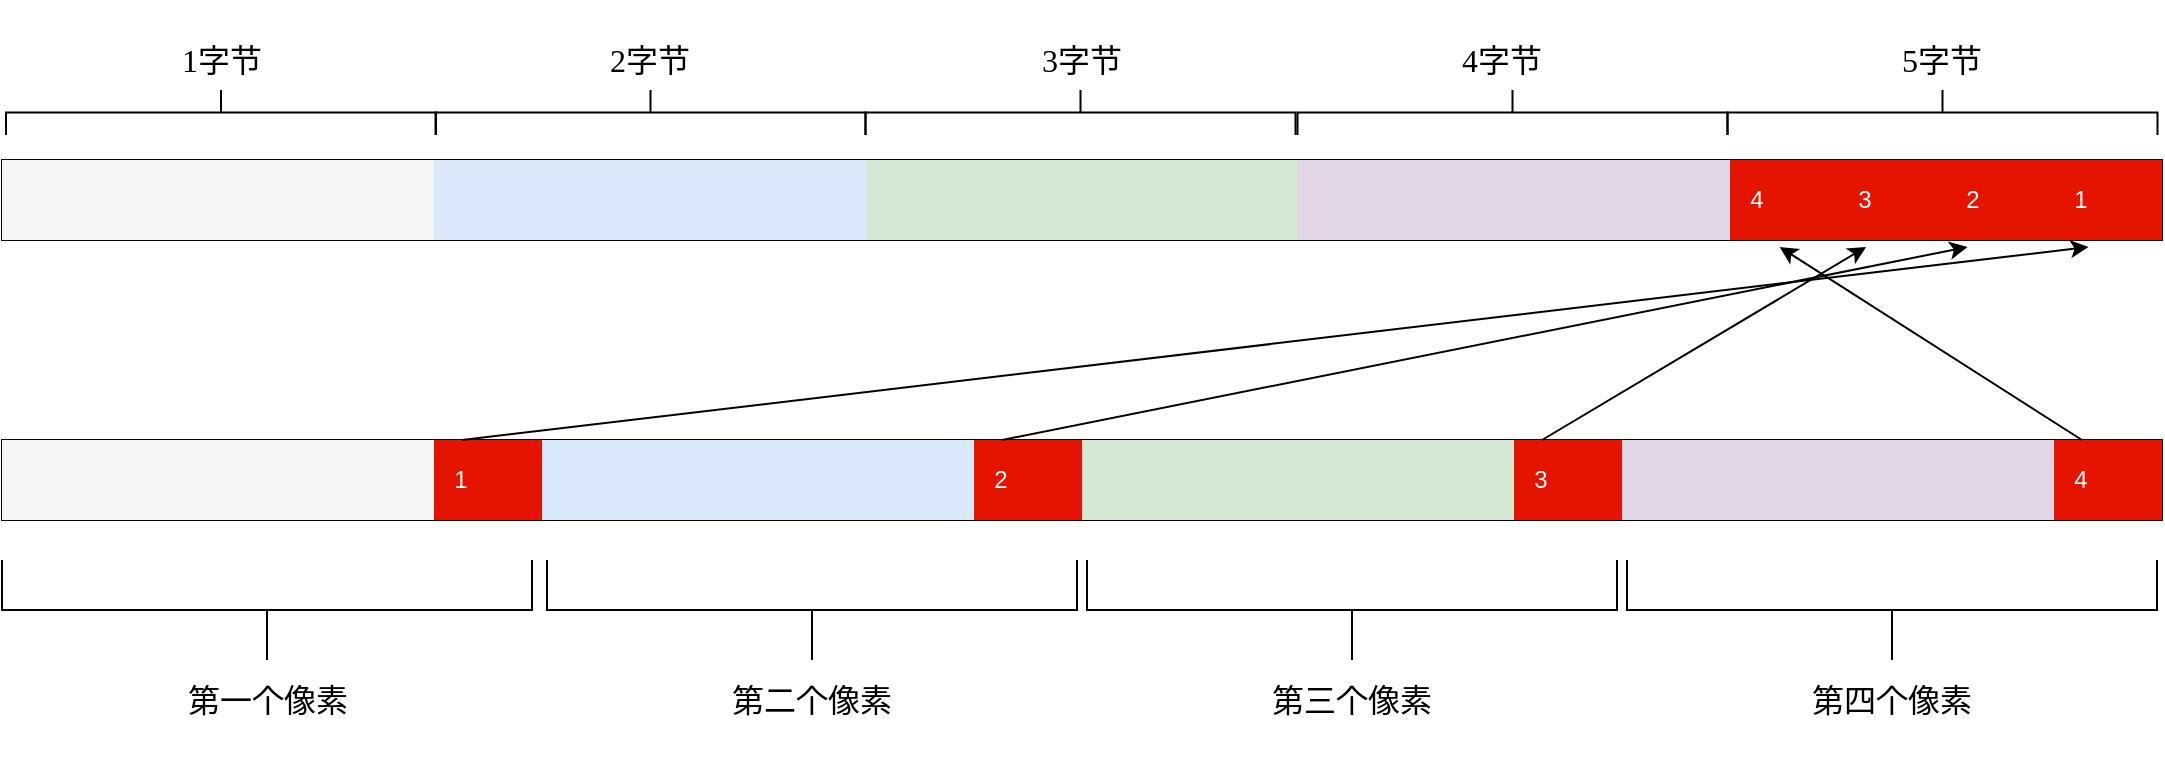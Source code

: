 <mxfile version="22.1.21" type="github">
  <diagram name="第 1 页" id="qHG0AGBSKZo6l13eIdlZ">
    <mxGraphModel dx="1235" dy="735" grid="0" gridSize="10" guides="1" tooltips="1" connect="1" arrows="1" fold="1" page="1" pageScale="1" pageWidth="2336" pageHeight="1654" math="0" shadow="0">
      <root>
        <mxCell id="0" />
        <mxCell id="1" parent="0" />
        <mxCell id="xMzP8CsRzZGZDr0J-yKB-1" value="" style="shape=table;startSize=0;container=1;collapsible=0;childLayout=tableLayout;" vertex="1" parent="1">
          <mxGeometry x="280" y="170" width="1080" height="40" as="geometry" />
        </mxCell>
        <mxCell id="xMzP8CsRzZGZDr0J-yKB-2" value="" style="shape=tableRow;horizontal=0;startSize=0;swimlaneHead=0;swimlaneBody=0;strokeColor=inherit;top=0;left=0;bottom=0;right=0;collapsible=0;dropTarget=0;fillColor=none;points=[[0,0.5],[1,0.5]];portConstraint=eastwest;" vertex="1" parent="xMzP8CsRzZGZDr0J-yKB-1">
          <mxGeometry width="1080" height="40" as="geometry" />
        </mxCell>
        <mxCell id="xMzP8CsRzZGZDr0J-yKB-3" value="" style="shape=partialRectangle;html=1;whiteSpace=wrap;connectable=0;strokeColor=#666666;overflow=hidden;fillColor=#f5f5f5;top=0;left=0;bottom=0;right=0;pointerEvents=1;fontColor=#333333;" vertex="1" parent="xMzP8CsRzZGZDr0J-yKB-2">
          <mxGeometry width="27" height="40" as="geometry">
            <mxRectangle width="27" height="40" as="alternateBounds" />
          </mxGeometry>
        </mxCell>
        <mxCell id="xMzP8CsRzZGZDr0J-yKB-4" value="" style="shape=partialRectangle;html=1;whiteSpace=wrap;connectable=0;strokeColor=#666666;overflow=hidden;fillColor=#f5f5f5;top=0;left=0;bottom=0;right=0;pointerEvents=1;fontColor=#333333;" vertex="1" parent="xMzP8CsRzZGZDr0J-yKB-2">
          <mxGeometry x="27" width="27" height="40" as="geometry">
            <mxRectangle width="27" height="40" as="alternateBounds" />
          </mxGeometry>
        </mxCell>
        <mxCell id="xMzP8CsRzZGZDr0J-yKB-5" value="" style="shape=partialRectangle;html=1;whiteSpace=wrap;connectable=0;strokeColor=#666666;overflow=hidden;fillColor=#f5f5f5;top=0;left=0;bottom=0;right=0;pointerEvents=1;fontColor=#333333;" vertex="1" parent="xMzP8CsRzZGZDr0J-yKB-2">
          <mxGeometry x="54" width="27" height="40" as="geometry">
            <mxRectangle width="27" height="40" as="alternateBounds" />
          </mxGeometry>
        </mxCell>
        <mxCell id="xMzP8CsRzZGZDr0J-yKB-6" value="" style="shape=partialRectangle;html=1;whiteSpace=wrap;connectable=0;strokeColor=#666666;overflow=hidden;fillColor=#f5f5f5;top=0;left=0;bottom=0;right=0;pointerEvents=1;fontColor=#333333;" vertex="1" parent="xMzP8CsRzZGZDr0J-yKB-2">
          <mxGeometry x="81" width="27" height="40" as="geometry">
            <mxRectangle width="27" height="40" as="alternateBounds" />
          </mxGeometry>
        </mxCell>
        <mxCell id="xMzP8CsRzZGZDr0J-yKB-7" value="" style="shape=partialRectangle;html=1;whiteSpace=wrap;connectable=0;strokeColor=#666666;overflow=hidden;fillColor=#f5f5f5;top=0;left=0;bottom=0;right=0;pointerEvents=1;fontColor=#333333;" vertex="1" parent="xMzP8CsRzZGZDr0J-yKB-2">
          <mxGeometry x="108" width="27" height="40" as="geometry">
            <mxRectangle width="27" height="40" as="alternateBounds" />
          </mxGeometry>
        </mxCell>
        <mxCell id="xMzP8CsRzZGZDr0J-yKB-8" value="" style="shape=partialRectangle;html=1;whiteSpace=wrap;connectable=0;strokeColor=#666666;overflow=hidden;fillColor=#f5f5f5;top=0;left=0;bottom=0;right=0;pointerEvents=1;fontColor=#333333;" vertex="1" parent="xMzP8CsRzZGZDr0J-yKB-2">
          <mxGeometry x="135" width="27" height="40" as="geometry">
            <mxRectangle width="27" height="40" as="alternateBounds" />
          </mxGeometry>
        </mxCell>
        <mxCell id="xMzP8CsRzZGZDr0J-yKB-9" value="" style="shape=partialRectangle;html=1;whiteSpace=wrap;connectable=0;strokeColor=#666666;overflow=hidden;fillColor=#f5f5f5;top=0;left=0;bottom=0;right=0;pointerEvents=1;fontColor=#333333;" vertex="1" parent="xMzP8CsRzZGZDr0J-yKB-2">
          <mxGeometry x="162" width="27" height="40" as="geometry">
            <mxRectangle width="27" height="40" as="alternateBounds" />
          </mxGeometry>
        </mxCell>
        <mxCell id="xMzP8CsRzZGZDr0J-yKB-10" value="" style="shape=partialRectangle;html=1;whiteSpace=wrap;connectable=0;strokeColor=#666666;overflow=hidden;fillColor=#f5f5f5;top=0;left=0;bottom=0;right=0;pointerEvents=1;fontColor=#333333;" vertex="1" parent="xMzP8CsRzZGZDr0J-yKB-2">
          <mxGeometry x="189" width="27" height="40" as="geometry">
            <mxRectangle width="27" height="40" as="alternateBounds" />
          </mxGeometry>
        </mxCell>
        <mxCell id="xMzP8CsRzZGZDr0J-yKB-11" value="" style="shape=partialRectangle;html=1;whiteSpace=wrap;connectable=0;strokeColor=#6c8ebf;overflow=hidden;fillColor=#dae8fc;top=0;left=0;bottom=0;right=0;pointerEvents=1;" vertex="1" parent="xMzP8CsRzZGZDr0J-yKB-2">
          <mxGeometry x="216" width="27" height="40" as="geometry">
            <mxRectangle width="27" height="40" as="alternateBounds" />
          </mxGeometry>
        </mxCell>
        <mxCell id="xMzP8CsRzZGZDr0J-yKB-12" value="" style="shape=partialRectangle;html=1;whiteSpace=wrap;connectable=0;strokeColor=#6c8ebf;overflow=hidden;fillColor=#dae8fc;top=0;left=0;bottom=0;right=0;pointerEvents=1;" vertex="1" parent="xMzP8CsRzZGZDr0J-yKB-2">
          <mxGeometry x="243" width="27" height="40" as="geometry">
            <mxRectangle width="27" height="40" as="alternateBounds" />
          </mxGeometry>
        </mxCell>
        <mxCell id="xMzP8CsRzZGZDr0J-yKB-13" value="" style="shape=partialRectangle;html=1;whiteSpace=wrap;connectable=0;strokeColor=#6c8ebf;overflow=hidden;fillColor=#dae8fc;top=0;left=0;bottom=0;right=0;pointerEvents=1;" vertex="1" parent="xMzP8CsRzZGZDr0J-yKB-2">
          <mxGeometry x="270" width="27" height="40" as="geometry">
            <mxRectangle width="27" height="40" as="alternateBounds" />
          </mxGeometry>
        </mxCell>
        <mxCell id="xMzP8CsRzZGZDr0J-yKB-14" value="" style="shape=partialRectangle;html=1;whiteSpace=wrap;connectable=0;strokeColor=#6c8ebf;overflow=hidden;fillColor=#dae8fc;top=0;left=0;bottom=0;right=0;pointerEvents=1;" vertex="1" parent="xMzP8CsRzZGZDr0J-yKB-2">
          <mxGeometry x="297" width="27" height="40" as="geometry">
            <mxRectangle width="27" height="40" as="alternateBounds" />
          </mxGeometry>
        </mxCell>
        <mxCell id="xMzP8CsRzZGZDr0J-yKB-15" value="" style="shape=partialRectangle;html=1;whiteSpace=wrap;connectable=0;strokeColor=#6c8ebf;overflow=hidden;fillColor=#dae8fc;top=0;left=0;bottom=0;right=0;pointerEvents=1;" vertex="1" parent="xMzP8CsRzZGZDr0J-yKB-2">
          <mxGeometry x="324" width="27" height="40" as="geometry">
            <mxRectangle width="27" height="40" as="alternateBounds" />
          </mxGeometry>
        </mxCell>
        <mxCell id="xMzP8CsRzZGZDr0J-yKB-16" value="" style="shape=partialRectangle;html=1;whiteSpace=wrap;connectable=0;strokeColor=#6c8ebf;overflow=hidden;fillColor=#dae8fc;top=0;left=0;bottom=0;right=0;pointerEvents=1;" vertex="1" parent="xMzP8CsRzZGZDr0J-yKB-2">
          <mxGeometry x="351" width="27" height="40" as="geometry">
            <mxRectangle width="27" height="40" as="alternateBounds" />
          </mxGeometry>
        </mxCell>
        <mxCell id="xMzP8CsRzZGZDr0J-yKB-17" value="" style="shape=partialRectangle;html=1;whiteSpace=wrap;connectable=0;strokeColor=#6c8ebf;overflow=hidden;fillColor=#dae8fc;top=0;left=0;bottom=0;right=0;pointerEvents=1;" vertex="1" parent="xMzP8CsRzZGZDr0J-yKB-2">
          <mxGeometry x="378" width="27" height="40" as="geometry">
            <mxRectangle width="27" height="40" as="alternateBounds" />
          </mxGeometry>
        </mxCell>
        <mxCell id="xMzP8CsRzZGZDr0J-yKB-18" value="" style="shape=partialRectangle;html=1;whiteSpace=wrap;connectable=0;strokeColor=#6c8ebf;overflow=hidden;fillColor=#dae8fc;top=0;left=0;bottom=0;right=0;pointerEvents=1;" vertex="1" parent="xMzP8CsRzZGZDr0J-yKB-2">
          <mxGeometry x="405" width="27" height="40" as="geometry">
            <mxRectangle width="27" height="40" as="alternateBounds" />
          </mxGeometry>
        </mxCell>
        <mxCell id="xMzP8CsRzZGZDr0J-yKB-19" value="" style="shape=partialRectangle;html=1;whiteSpace=wrap;connectable=0;strokeColor=#82b366;overflow=hidden;fillColor=#d5e8d4;top=0;left=0;bottom=0;right=0;pointerEvents=1;" vertex="1" parent="xMzP8CsRzZGZDr0J-yKB-2">
          <mxGeometry x="432" width="27" height="40" as="geometry">
            <mxRectangle width="27" height="40" as="alternateBounds" />
          </mxGeometry>
        </mxCell>
        <mxCell id="xMzP8CsRzZGZDr0J-yKB-20" value="" style="shape=partialRectangle;html=1;whiteSpace=wrap;connectable=0;strokeColor=#82b366;overflow=hidden;fillColor=#d5e8d4;top=0;left=0;bottom=0;right=0;pointerEvents=1;" vertex="1" parent="xMzP8CsRzZGZDr0J-yKB-2">
          <mxGeometry x="459" width="27" height="40" as="geometry">
            <mxRectangle width="27" height="40" as="alternateBounds" />
          </mxGeometry>
        </mxCell>
        <mxCell id="xMzP8CsRzZGZDr0J-yKB-21" value="" style="shape=partialRectangle;html=1;whiteSpace=wrap;connectable=0;strokeColor=#82b366;overflow=hidden;fillColor=#d5e8d4;top=0;left=0;bottom=0;right=0;pointerEvents=1;" vertex="1" parent="xMzP8CsRzZGZDr0J-yKB-2">
          <mxGeometry x="486" width="27" height="40" as="geometry">
            <mxRectangle width="27" height="40" as="alternateBounds" />
          </mxGeometry>
        </mxCell>
        <mxCell id="xMzP8CsRzZGZDr0J-yKB-22" value="" style="shape=partialRectangle;html=1;whiteSpace=wrap;connectable=0;strokeColor=#82b366;overflow=hidden;fillColor=#d5e8d4;top=0;left=0;bottom=0;right=0;pointerEvents=1;" vertex="1" parent="xMzP8CsRzZGZDr0J-yKB-2">
          <mxGeometry x="513" width="27" height="40" as="geometry">
            <mxRectangle width="27" height="40" as="alternateBounds" />
          </mxGeometry>
        </mxCell>
        <mxCell id="xMzP8CsRzZGZDr0J-yKB-23" style="shape=partialRectangle;html=1;whiteSpace=wrap;connectable=0;strokeColor=#82b366;overflow=hidden;fillColor=#d5e8d4;top=0;left=0;bottom=0;right=0;pointerEvents=1;" vertex="1" parent="xMzP8CsRzZGZDr0J-yKB-2">
          <mxGeometry x="540" width="27" height="40" as="geometry">
            <mxRectangle width="27" height="40" as="alternateBounds" />
          </mxGeometry>
        </mxCell>
        <mxCell id="xMzP8CsRzZGZDr0J-yKB-24" style="shape=partialRectangle;html=1;whiteSpace=wrap;connectable=0;strokeColor=#82b366;overflow=hidden;fillColor=#d5e8d4;top=0;left=0;bottom=0;right=0;pointerEvents=1;" vertex="1" parent="xMzP8CsRzZGZDr0J-yKB-2">
          <mxGeometry x="567" width="27" height="40" as="geometry">
            <mxRectangle width="27" height="40" as="alternateBounds" />
          </mxGeometry>
        </mxCell>
        <mxCell id="xMzP8CsRzZGZDr0J-yKB-25" style="shape=partialRectangle;html=1;whiteSpace=wrap;connectable=0;strokeColor=#82b366;overflow=hidden;fillColor=#d5e8d4;top=0;left=0;bottom=0;right=0;pointerEvents=1;" vertex="1" parent="xMzP8CsRzZGZDr0J-yKB-2">
          <mxGeometry x="594" width="27" height="40" as="geometry">
            <mxRectangle width="27" height="40" as="alternateBounds" />
          </mxGeometry>
        </mxCell>
        <mxCell id="xMzP8CsRzZGZDr0J-yKB-26" style="shape=partialRectangle;html=1;whiteSpace=wrap;connectable=0;strokeColor=#82b366;overflow=hidden;fillColor=#d5e8d4;top=0;left=0;bottom=0;right=0;pointerEvents=1;" vertex="1" parent="xMzP8CsRzZGZDr0J-yKB-2">
          <mxGeometry x="621" width="27" height="40" as="geometry">
            <mxRectangle width="27" height="40" as="alternateBounds" />
          </mxGeometry>
        </mxCell>
        <mxCell id="xMzP8CsRzZGZDr0J-yKB-27" style="shape=partialRectangle;html=1;whiteSpace=wrap;connectable=0;strokeColor=#9673a6;overflow=hidden;fillColor=#e1d5e7;top=0;left=0;bottom=0;right=0;pointerEvents=1;" vertex="1" parent="xMzP8CsRzZGZDr0J-yKB-2">
          <mxGeometry x="648" width="27" height="40" as="geometry">
            <mxRectangle width="27" height="40" as="alternateBounds" />
          </mxGeometry>
        </mxCell>
        <mxCell id="xMzP8CsRzZGZDr0J-yKB-28" style="shape=partialRectangle;html=1;whiteSpace=wrap;connectable=0;strokeColor=#9673a6;overflow=hidden;fillColor=#e1d5e7;top=0;left=0;bottom=0;right=0;pointerEvents=1;" vertex="1" parent="xMzP8CsRzZGZDr0J-yKB-2">
          <mxGeometry x="675" width="27" height="40" as="geometry">
            <mxRectangle width="27" height="40" as="alternateBounds" />
          </mxGeometry>
        </mxCell>
        <mxCell id="xMzP8CsRzZGZDr0J-yKB-29" style="shape=partialRectangle;html=1;whiteSpace=wrap;connectable=0;strokeColor=#9673a6;overflow=hidden;fillColor=#e1d5e7;top=0;left=0;bottom=0;right=0;pointerEvents=1;" vertex="1" parent="xMzP8CsRzZGZDr0J-yKB-2">
          <mxGeometry x="702" width="27" height="40" as="geometry">
            <mxRectangle width="27" height="40" as="alternateBounds" />
          </mxGeometry>
        </mxCell>
        <mxCell id="xMzP8CsRzZGZDr0J-yKB-30" style="shape=partialRectangle;html=1;whiteSpace=wrap;connectable=0;strokeColor=#9673a6;overflow=hidden;fillColor=#e1d5e7;top=0;left=0;bottom=0;right=0;pointerEvents=1;" vertex="1" parent="xMzP8CsRzZGZDr0J-yKB-2">
          <mxGeometry x="729" width="27" height="40" as="geometry">
            <mxRectangle width="27" height="40" as="alternateBounds" />
          </mxGeometry>
        </mxCell>
        <mxCell id="xMzP8CsRzZGZDr0J-yKB-31" style="shape=partialRectangle;html=1;whiteSpace=wrap;connectable=0;strokeColor=#9673a6;overflow=hidden;fillColor=#e1d5e7;top=0;left=0;bottom=0;right=0;pointerEvents=1;" vertex="1" parent="xMzP8CsRzZGZDr0J-yKB-2">
          <mxGeometry x="756" width="27" height="40" as="geometry">
            <mxRectangle width="27" height="40" as="alternateBounds" />
          </mxGeometry>
        </mxCell>
        <mxCell id="xMzP8CsRzZGZDr0J-yKB-32" style="shape=partialRectangle;html=1;whiteSpace=wrap;connectable=0;strokeColor=#9673a6;overflow=hidden;fillColor=#e1d5e7;top=0;left=0;bottom=0;right=0;pointerEvents=1;" vertex="1" parent="xMzP8CsRzZGZDr0J-yKB-2">
          <mxGeometry x="783" width="27" height="40" as="geometry">
            <mxRectangle width="27" height="40" as="alternateBounds" />
          </mxGeometry>
        </mxCell>
        <mxCell id="xMzP8CsRzZGZDr0J-yKB-33" style="shape=partialRectangle;html=1;whiteSpace=wrap;connectable=0;strokeColor=#9673a6;overflow=hidden;fillColor=#e1d5e7;top=0;left=0;bottom=0;right=0;pointerEvents=1;" vertex="1" parent="xMzP8CsRzZGZDr0J-yKB-2">
          <mxGeometry x="810" width="27" height="40" as="geometry">
            <mxRectangle width="27" height="40" as="alternateBounds" />
          </mxGeometry>
        </mxCell>
        <mxCell id="xMzP8CsRzZGZDr0J-yKB-34" style="shape=partialRectangle;html=1;whiteSpace=wrap;connectable=0;strokeColor=#9673a6;overflow=hidden;fillColor=#e1d5e7;top=0;left=0;bottom=0;right=0;pointerEvents=1;" vertex="1" parent="xMzP8CsRzZGZDr0J-yKB-2">
          <mxGeometry x="837" width="27" height="40" as="geometry">
            <mxRectangle width="27" height="40" as="alternateBounds" />
          </mxGeometry>
        </mxCell>
        <mxCell id="xMzP8CsRzZGZDr0J-yKB-35" value="4" style="shape=partialRectangle;html=1;whiteSpace=wrap;connectable=0;strokeColor=#B20000;overflow=hidden;fillColor=#e51400;top=0;left=0;bottom=0;right=0;pointerEvents=1;fontColor=#ffffff;" vertex="1" parent="xMzP8CsRzZGZDr0J-yKB-2">
          <mxGeometry x="864" width="27" height="40" as="geometry">
            <mxRectangle width="27" height="40" as="alternateBounds" />
          </mxGeometry>
        </mxCell>
        <mxCell id="xMzP8CsRzZGZDr0J-yKB-36" style="shape=partialRectangle;html=1;whiteSpace=wrap;connectable=0;strokeColor=#B20000;overflow=hidden;fillColor=#e51400;top=0;left=0;bottom=0;right=0;pointerEvents=1;fontColor=#ffffff;" vertex="1" parent="xMzP8CsRzZGZDr0J-yKB-2">
          <mxGeometry x="891" width="27" height="40" as="geometry">
            <mxRectangle width="27" height="40" as="alternateBounds" />
          </mxGeometry>
        </mxCell>
        <mxCell id="xMzP8CsRzZGZDr0J-yKB-37" value="3" style="shape=partialRectangle;html=1;whiteSpace=wrap;connectable=0;strokeColor=#B20000;overflow=hidden;fillColor=#e51400;top=0;left=0;bottom=0;right=0;pointerEvents=1;fontColor=#ffffff;" vertex="1" parent="xMzP8CsRzZGZDr0J-yKB-2">
          <mxGeometry x="918" width="27" height="40" as="geometry">
            <mxRectangle width="27" height="40" as="alternateBounds" />
          </mxGeometry>
        </mxCell>
        <mxCell id="xMzP8CsRzZGZDr0J-yKB-38" style="shape=partialRectangle;html=1;whiteSpace=wrap;connectable=0;strokeColor=#B20000;overflow=hidden;fillColor=#e51400;top=0;left=0;bottom=0;right=0;pointerEvents=1;fontColor=#ffffff;" vertex="1" parent="xMzP8CsRzZGZDr0J-yKB-2">
          <mxGeometry x="945" width="27" height="40" as="geometry">
            <mxRectangle width="27" height="40" as="alternateBounds" />
          </mxGeometry>
        </mxCell>
        <mxCell id="xMzP8CsRzZGZDr0J-yKB-39" value="2" style="shape=partialRectangle;html=1;whiteSpace=wrap;connectable=0;strokeColor=#B20000;overflow=hidden;fillColor=#e51400;top=0;left=0;bottom=0;right=0;pointerEvents=1;fontColor=#ffffff;" vertex="1" parent="xMzP8CsRzZGZDr0J-yKB-2">
          <mxGeometry x="972" width="27" height="40" as="geometry">
            <mxRectangle width="27" height="40" as="alternateBounds" />
          </mxGeometry>
        </mxCell>
        <mxCell id="xMzP8CsRzZGZDr0J-yKB-40" style="shape=partialRectangle;html=1;whiteSpace=wrap;connectable=0;strokeColor=#B20000;overflow=hidden;fillColor=#e51400;top=0;left=0;bottom=0;right=0;pointerEvents=1;fontColor=#ffffff;" vertex="1" parent="xMzP8CsRzZGZDr0J-yKB-2">
          <mxGeometry x="999" width="27" height="40" as="geometry">
            <mxRectangle width="27" height="40" as="alternateBounds" />
          </mxGeometry>
        </mxCell>
        <mxCell id="xMzP8CsRzZGZDr0J-yKB-41" value="1" style="shape=partialRectangle;html=1;whiteSpace=wrap;connectable=0;strokeColor=#B20000;overflow=hidden;fillColor=#e51400;top=0;left=0;bottom=0;right=0;pointerEvents=1;fontColor=#ffffff;" vertex="1" parent="xMzP8CsRzZGZDr0J-yKB-2">
          <mxGeometry x="1026" width="27" height="40" as="geometry">
            <mxRectangle width="27" height="40" as="alternateBounds" />
          </mxGeometry>
        </mxCell>
        <mxCell id="xMzP8CsRzZGZDr0J-yKB-42" style="shape=partialRectangle;html=1;whiteSpace=wrap;connectable=0;strokeColor=#B20000;overflow=hidden;fillColor=#e51400;top=0;left=0;bottom=0;right=0;pointerEvents=1;fontColor=#ffffff;" vertex="1" parent="xMzP8CsRzZGZDr0J-yKB-2">
          <mxGeometry x="1053" width="27" height="40" as="geometry">
            <mxRectangle width="27" height="40" as="alternateBounds" />
          </mxGeometry>
        </mxCell>
        <mxCell id="xMzP8CsRzZGZDr0J-yKB-43" value="" style="shape=table;startSize=0;container=1;collapsible=0;childLayout=tableLayout;" vertex="1" parent="1">
          <mxGeometry x="280" y="310" width="1080" height="40" as="geometry" />
        </mxCell>
        <mxCell id="xMzP8CsRzZGZDr0J-yKB-44" value="" style="shape=tableRow;horizontal=0;startSize=0;swimlaneHead=0;swimlaneBody=0;strokeColor=inherit;top=0;left=0;bottom=0;right=0;collapsible=0;dropTarget=0;fillColor=none;points=[[0,0.5],[1,0.5]];portConstraint=eastwest;" vertex="1" parent="xMzP8CsRzZGZDr0J-yKB-43">
          <mxGeometry width="1080" height="40" as="geometry" />
        </mxCell>
        <mxCell id="xMzP8CsRzZGZDr0J-yKB-45" value="" style="shape=partialRectangle;html=1;whiteSpace=wrap;connectable=0;strokeColor=#666666;overflow=hidden;fillColor=#f5f5f5;top=0;left=0;bottom=0;right=0;pointerEvents=1;fontColor=#333333;" vertex="1" parent="xMzP8CsRzZGZDr0J-yKB-44">
          <mxGeometry width="27" height="40" as="geometry">
            <mxRectangle width="27" height="40" as="alternateBounds" />
          </mxGeometry>
        </mxCell>
        <mxCell id="xMzP8CsRzZGZDr0J-yKB-46" value="" style="shape=partialRectangle;html=1;whiteSpace=wrap;connectable=0;strokeColor=#666666;overflow=hidden;fillColor=#f5f5f5;top=0;left=0;bottom=0;right=0;pointerEvents=1;fontColor=#333333;" vertex="1" parent="xMzP8CsRzZGZDr0J-yKB-44">
          <mxGeometry x="27" width="27" height="40" as="geometry">
            <mxRectangle width="27" height="40" as="alternateBounds" />
          </mxGeometry>
        </mxCell>
        <mxCell id="xMzP8CsRzZGZDr0J-yKB-47" value="" style="shape=partialRectangle;html=1;whiteSpace=wrap;connectable=0;strokeColor=#666666;overflow=hidden;fillColor=#f5f5f5;top=0;left=0;bottom=0;right=0;pointerEvents=1;fontColor=#333333;" vertex="1" parent="xMzP8CsRzZGZDr0J-yKB-44">
          <mxGeometry x="54" width="27" height="40" as="geometry">
            <mxRectangle width="27" height="40" as="alternateBounds" />
          </mxGeometry>
        </mxCell>
        <mxCell id="xMzP8CsRzZGZDr0J-yKB-48" value="" style="shape=partialRectangle;html=1;whiteSpace=wrap;connectable=0;strokeColor=#666666;overflow=hidden;fillColor=#f5f5f5;top=0;left=0;bottom=0;right=0;pointerEvents=1;fontColor=#333333;" vertex="1" parent="xMzP8CsRzZGZDr0J-yKB-44">
          <mxGeometry x="81" width="27" height="40" as="geometry">
            <mxRectangle width="27" height="40" as="alternateBounds" />
          </mxGeometry>
        </mxCell>
        <mxCell id="xMzP8CsRzZGZDr0J-yKB-49" value="" style="shape=partialRectangle;html=1;whiteSpace=wrap;connectable=0;strokeColor=#666666;overflow=hidden;fillColor=#f5f5f5;top=0;left=0;bottom=0;right=0;pointerEvents=1;fontColor=#333333;" vertex="1" parent="xMzP8CsRzZGZDr0J-yKB-44">
          <mxGeometry x="108" width="27" height="40" as="geometry">
            <mxRectangle width="27" height="40" as="alternateBounds" />
          </mxGeometry>
        </mxCell>
        <mxCell id="xMzP8CsRzZGZDr0J-yKB-50" value="" style="shape=partialRectangle;html=1;whiteSpace=wrap;connectable=0;strokeColor=#666666;overflow=hidden;fillColor=#f5f5f5;top=0;left=0;bottom=0;right=0;pointerEvents=1;fontColor=#333333;" vertex="1" parent="xMzP8CsRzZGZDr0J-yKB-44">
          <mxGeometry x="135" width="27" height="40" as="geometry">
            <mxRectangle width="27" height="40" as="alternateBounds" />
          </mxGeometry>
        </mxCell>
        <mxCell id="xMzP8CsRzZGZDr0J-yKB-51" value="" style="shape=partialRectangle;html=1;whiteSpace=wrap;connectable=0;strokeColor=#666666;overflow=hidden;fillColor=#f5f5f5;top=0;left=0;bottom=0;right=0;pointerEvents=1;fontColor=#333333;" vertex="1" parent="xMzP8CsRzZGZDr0J-yKB-44">
          <mxGeometry x="162" width="27" height="40" as="geometry">
            <mxRectangle width="27" height="40" as="alternateBounds" />
          </mxGeometry>
        </mxCell>
        <mxCell id="xMzP8CsRzZGZDr0J-yKB-52" value="" style="shape=partialRectangle;html=1;whiteSpace=wrap;connectable=0;strokeColor=#666666;overflow=hidden;fillColor=#f5f5f5;top=0;left=0;bottom=0;right=0;pointerEvents=1;fontColor=#333333;" vertex="1" parent="xMzP8CsRzZGZDr0J-yKB-44">
          <mxGeometry x="189" width="27" height="40" as="geometry">
            <mxRectangle width="27" height="40" as="alternateBounds" />
          </mxGeometry>
        </mxCell>
        <mxCell id="xMzP8CsRzZGZDr0J-yKB-53" value="1" style="shape=partialRectangle;html=1;whiteSpace=wrap;connectable=0;strokeColor=#B20000;overflow=hidden;fillColor=#e51400;top=0;left=0;bottom=0;right=0;pointerEvents=1;fontColor=#ffffff;" vertex="1" parent="xMzP8CsRzZGZDr0J-yKB-44">
          <mxGeometry x="216" width="27" height="40" as="geometry">
            <mxRectangle width="27" height="40" as="alternateBounds" />
          </mxGeometry>
        </mxCell>
        <mxCell id="xMzP8CsRzZGZDr0J-yKB-54" value="" style="shape=partialRectangle;html=1;whiteSpace=wrap;connectable=0;strokeColor=#B20000;overflow=hidden;fillColor=#e51400;top=0;left=0;bottom=0;right=0;pointerEvents=1;fontColor=#ffffff;" vertex="1" parent="xMzP8CsRzZGZDr0J-yKB-44">
          <mxGeometry x="243" width="27" height="40" as="geometry">
            <mxRectangle width="27" height="40" as="alternateBounds" />
          </mxGeometry>
        </mxCell>
        <mxCell id="xMzP8CsRzZGZDr0J-yKB-55" value="" style="shape=partialRectangle;html=1;whiteSpace=wrap;connectable=0;strokeColor=#6c8ebf;overflow=hidden;fillColor=#dae8fc;top=0;left=0;bottom=0;right=0;pointerEvents=1;" vertex="1" parent="xMzP8CsRzZGZDr0J-yKB-44">
          <mxGeometry x="270" width="27" height="40" as="geometry">
            <mxRectangle width="27" height="40" as="alternateBounds" />
          </mxGeometry>
        </mxCell>
        <mxCell id="xMzP8CsRzZGZDr0J-yKB-56" value="" style="shape=partialRectangle;html=1;whiteSpace=wrap;connectable=0;strokeColor=#6c8ebf;overflow=hidden;fillColor=#dae8fc;top=0;left=0;bottom=0;right=0;pointerEvents=1;" vertex="1" parent="xMzP8CsRzZGZDr0J-yKB-44">
          <mxGeometry x="297" width="27" height="40" as="geometry">
            <mxRectangle width="27" height="40" as="alternateBounds" />
          </mxGeometry>
        </mxCell>
        <mxCell id="xMzP8CsRzZGZDr0J-yKB-57" value="" style="shape=partialRectangle;html=1;whiteSpace=wrap;connectable=0;strokeColor=#6c8ebf;overflow=hidden;fillColor=#dae8fc;top=0;left=0;bottom=0;right=0;pointerEvents=1;" vertex="1" parent="xMzP8CsRzZGZDr0J-yKB-44">
          <mxGeometry x="324" width="27" height="40" as="geometry">
            <mxRectangle width="27" height="40" as="alternateBounds" />
          </mxGeometry>
        </mxCell>
        <mxCell id="xMzP8CsRzZGZDr0J-yKB-58" value="" style="shape=partialRectangle;html=1;whiteSpace=wrap;connectable=0;strokeColor=#6c8ebf;overflow=hidden;fillColor=#dae8fc;top=0;left=0;bottom=0;right=0;pointerEvents=1;" vertex="1" parent="xMzP8CsRzZGZDr0J-yKB-44">
          <mxGeometry x="351" width="27" height="40" as="geometry">
            <mxRectangle width="27" height="40" as="alternateBounds" />
          </mxGeometry>
        </mxCell>
        <mxCell id="xMzP8CsRzZGZDr0J-yKB-59" value="" style="shape=partialRectangle;html=1;whiteSpace=wrap;connectable=0;strokeColor=#6c8ebf;overflow=hidden;fillColor=#dae8fc;top=0;left=0;bottom=0;right=0;pointerEvents=1;" vertex="1" parent="xMzP8CsRzZGZDr0J-yKB-44">
          <mxGeometry x="378" width="27" height="40" as="geometry">
            <mxRectangle width="27" height="40" as="alternateBounds" />
          </mxGeometry>
        </mxCell>
        <mxCell id="xMzP8CsRzZGZDr0J-yKB-60" value="" style="shape=partialRectangle;html=1;whiteSpace=wrap;connectable=0;strokeColor=#6c8ebf;overflow=hidden;fillColor=#dae8fc;top=0;left=0;bottom=0;right=0;pointerEvents=1;" vertex="1" parent="xMzP8CsRzZGZDr0J-yKB-44">
          <mxGeometry x="405" width="27" height="40" as="geometry">
            <mxRectangle width="27" height="40" as="alternateBounds" />
          </mxGeometry>
        </mxCell>
        <mxCell id="xMzP8CsRzZGZDr0J-yKB-61" value="" style="shape=partialRectangle;html=1;whiteSpace=wrap;connectable=0;strokeColor=#6c8ebf;overflow=hidden;fillColor=#dae8fc;top=0;left=0;bottom=0;right=0;pointerEvents=1;" vertex="1" parent="xMzP8CsRzZGZDr0J-yKB-44">
          <mxGeometry x="432" width="27" height="40" as="geometry">
            <mxRectangle width="27" height="40" as="alternateBounds" />
          </mxGeometry>
        </mxCell>
        <mxCell id="xMzP8CsRzZGZDr0J-yKB-62" value="" style="shape=partialRectangle;html=1;whiteSpace=wrap;connectable=0;strokeColor=#6c8ebf;overflow=hidden;fillColor=#dae8fc;top=0;left=0;bottom=0;right=0;pointerEvents=1;" vertex="1" parent="xMzP8CsRzZGZDr0J-yKB-44">
          <mxGeometry x="459" width="27" height="40" as="geometry">
            <mxRectangle width="27" height="40" as="alternateBounds" />
          </mxGeometry>
        </mxCell>
        <mxCell id="xMzP8CsRzZGZDr0J-yKB-63" value="2" style="shape=partialRectangle;html=1;whiteSpace=wrap;connectable=0;strokeColor=#B20000;overflow=hidden;fillColor=#e51400;top=0;left=0;bottom=0;right=0;pointerEvents=1;fontColor=#ffffff;" vertex="1" parent="xMzP8CsRzZGZDr0J-yKB-44">
          <mxGeometry x="486" width="27" height="40" as="geometry">
            <mxRectangle width="27" height="40" as="alternateBounds" />
          </mxGeometry>
        </mxCell>
        <mxCell id="xMzP8CsRzZGZDr0J-yKB-64" value="" style="shape=partialRectangle;html=1;whiteSpace=wrap;connectable=0;strokeColor=#B20000;overflow=hidden;fillColor=#e51400;top=0;left=0;bottom=0;right=0;pointerEvents=1;fontColor=#ffffff;" vertex="1" parent="xMzP8CsRzZGZDr0J-yKB-44">
          <mxGeometry x="513" width="27" height="40" as="geometry">
            <mxRectangle width="27" height="40" as="alternateBounds" />
          </mxGeometry>
        </mxCell>
        <mxCell id="xMzP8CsRzZGZDr0J-yKB-65" style="shape=partialRectangle;html=1;whiteSpace=wrap;connectable=0;strokeColor=#82b366;overflow=hidden;fillColor=#d5e8d4;top=0;left=0;bottom=0;right=0;pointerEvents=1;" vertex="1" parent="xMzP8CsRzZGZDr0J-yKB-44">
          <mxGeometry x="540" width="27" height="40" as="geometry">
            <mxRectangle width="27" height="40" as="alternateBounds" />
          </mxGeometry>
        </mxCell>
        <mxCell id="xMzP8CsRzZGZDr0J-yKB-66" style="shape=partialRectangle;html=1;whiteSpace=wrap;connectable=0;strokeColor=#82b366;overflow=hidden;fillColor=#d5e8d4;top=0;left=0;bottom=0;right=0;pointerEvents=1;" vertex="1" parent="xMzP8CsRzZGZDr0J-yKB-44">
          <mxGeometry x="567" width="27" height="40" as="geometry">
            <mxRectangle width="27" height="40" as="alternateBounds" />
          </mxGeometry>
        </mxCell>
        <mxCell id="xMzP8CsRzZGZDr0J-yKB-67" style="shape=partialRectangle;html=1;whiteSpace=wrap;connectable=0;strokeColor=#82b366;overflow=hidden;fillColor=#d5e8d4;top=0;left=0;bottom=0;right=0;pointerEvents=1;" vertex="1" parent="xMzP8CsRzZGZDr0J-yKB-44">
          <mxGeometry x="594" width="27" height="40" as="geometry">
            <mxRectangle width="27" height="40" as="alternateBounds" />
          </mxGeometry>
        </mxCell>
        <mxCell id="xMzP8CsRzZGZDr0J-yKB-68" style="shape=partialRectangle;html=1;whiteSpace=wrap;connectable=0;strokeColor=#82b366;overflow=hidden;fillColor=#d5e8d4;top=0;left=0;bottom=0;right=0;pointerEvents=1;" vertex="1" parent="xMzP8CsRzZGZDr0J-yKB-44">
          <mxGeometry x="621" width="27" height="40" as="geometry">
            <mxRectangle width="27" height="40" as="alternateBounds" />
          </mxGeometry>
        </mxCell>
        <mxCell id="xMzP8CsRzZGZDr0J-yKB-69" style="shape=partialRectangle;html=1;whiteSpace=wrap;connectable=0;strokeColor=#82b366;overflow=hidden;fillColor=#d5e8d4;top=0;left=0;bottom=0;right=0;pointerEvents=1;" vertex="1" parent="xMzP8CsRzZGZDr0J-yKB-44">
          <mxGeometry x="648" width="27" height="40" as="geometry">
            <mxRectangle width="27" height="40" as="alternateBounds" />
          </mxGeometry>
        </mxCell>
        <mxCell id="xMzP8CsRzZGZDr0J-yKB-70" style="shape=partialRectangle;html=1;whiteSpace=wrap;connectable=0;strokeColor=#82b366;overflow=hidden;fillColor=#d5e8d4;top=0;left=0;bottom=0;right=0;pointerEvents=1;" vertex="1" parent="xMzP8CsRzZGZDr0J-yKB-44">
          <mxGeometry x="675" width="27" height="40" as="geometry">
            <mxRectangle width="27" height="40" as="alternateBounds" />
          </mxGeometry>
        </mxCell>
        <mxCell id="xMzP8CsRzZGZDr0J-yKB-71" style="shape=partialRectangle;html=1;whiteSpace=wrap;connectable=0;strokeColor=#82b366;overflow=hidden;fillColor=#d5e8d4;top=0;left=0;bottom=0;right=0;pointerEvents=1;" vertex="1" parent="xMzP8CsRzZGZDr0J-yKB-44">
          <mxGeometry x="702" width="27" height="40" as="geometry">
            <mxRectangle width="27" height="40" as="alternateBounds" />
          </mxGeometry>
        </mxCell>
        <mxCell id="xMzP8CsRzZGZDr0J-yKB-72" style="shape=partialRectangle;html=1;whiteSpace=wrap;connectable=0;strokeColor=#82b366;overflow=hidden;fillColor=#d5e8d4;top=0;left=0;bottom=0;right=0;pointerEvents=1;" vertex="1" parent="xMzP8CsRzZGZDr0J-yKB-44">
          <mxGeometry x="729" width="27" height="40" as="geometry">
            <mxRectangle width="27" height="40" as="alternateBounds" />
          </mxGeometry>
        </mxCell>
        <mxCell id="xMzP8CsRzZGZDr0J-yKB-73" value="3" style="shape=partialRectangle;html=1;whiteSpace=wrap;connectable=0;strokeColor=#B20000;overflow=hidden;fillColor=#e51400;top=0;left=0;bottom=0;right=0;pointerEvents=1;fontColor=#ffffff;" vertex="1" parent="xMzP8CsRzZGZDr0J-yKB-44">
          <mxGeometry x="756" width="27" height="40" as="geometry">
            <mxRectangle width="27" height="40" as="alternateBounds" />
          </mxGeometry>
        </mxCell>
        <mxCell id="xMzP8CsRzZGZDr0J-yKB-74" style="shape=partialRectangle;html=1;whiteSpace=wrap;connectable=0;strokeColor=#B20000;overflow=hidden;fillColor=#e51400;top=0;left=0;bottom=0;right=0;pointerEvents=1;fontColor=#ffffff;" vertex="1" parent="xMzP8CsRzZGZDr0J-yKB-44">
          <mxGeometry x="783" width="27" height="40" as="geometry">
            <mxRectangle width="27" height="40" as="alternateBounds" />
          </mxGeometry>
        </mxCell>
        <mxCell id="xMzP8CsRzZGZDr0J-yKB-75" style="shape=partialRectangle;html=1;whiteSpace=wrap;connectable=0;strokeColor=#9673a6;overflow=hidden;fillColor=#e1d5e7;top=0;left=0;bottom=0;right=0;pointerEvents=1;" vertex="1" parent="xMzP8CsRzZGZDr0J-yKB-44">
          <mxGeometry x="810" width="27" height="40" as="geometry">
            <mxRectangle width="27" height="40" as="alternateBounds" />
          </mxGeometry>
        </mxCell>
        <mxCell id="xMzP8CsRzZGZDr0J-yKB-76" style="shape=partialRectangle;html=1;whiteSpace=wrap;connectable=0;strokeColor=#9673a6;overflow=hidden;fillColor=#e1d5e7;top=0;left=0;bottom=0;right=0;pointerEvents=1;" vertex="1" parent="xMzP8CsRzZGZDr0J-yKB-44">
          <mxGeometry x="837" width="27" height="40" as="geometry">
            <mxRectangle width="27" height="40" as="alternateBounds" />
          </mxGeometry>
        </mxCell>
        <mxCell id="xMzP8CsRzZGZDr0J-yKB-77" style="shape=partialRectangle;html=1;whiteSpace=wrap;connectable=0;strokeColor=#9673a6;overflow=hidden;fillColor=#e1d5e7;top=0;left=0;bottom=0;right=0;pointerEvents=1;" vertex="1" parent="xMzP8CsRzZGZDr0J-yKB-44">
          <mxGeometry x="864" width="27" height="40" as="geometry">
            <mxRectangle width="27" height="40" as="alternateBounds" />
          </mxGeometry>
        </mxCell>
        <mxCell id="xMzP8CsRzZGZDr0J-yKB-78" style="shape=partialRectangle;html=1;whiteSpace=wrap;connectable=0;strokeColor=#9673a6;overflow=hidden;fillColor=#e1d5e7;top=0;left=0;bottom=0;right=0;pointerEvents=1;" vertex="1" parent="xMzP8CsRzZGZDr0J-yKB-44">
          <mxGeometry x="891" width="27" height="40" as="geometry">
            <mxRectangle width="27" height="40" as="alternateBounds" />
          </mxGeometry>
        </mxCell>
        <mxCell id="xMzP8CsRzZGZDr0J-yKB-79" style="shape=partialRectangle;html=1;whiteSpace=wrap;connectable=0;strokeColor=#9673a6;overflow=hidden;fillColor=#e1d5e7;top=0;left=0;bottom=0;right=0;pointerEvents=1;" vertex="1" parent="xMzP8CsRzZGZDr0J-yKB-44">
          <mxGeometry x="918" width="27" height="40" as="geometry">
            <mxRectangle width="27" height="40" as="alternateBounds" />
          </mxGeometry>
        </mxCell>
        <mxCell id="xMzP8CsRzZGZDr0J-yKB-80" style="shape=partialRectangle;html=1;whiteSpace=wrap;connectable=0;strokeColor=#9673a6;overflow=hidden;fillColor=#e1d5e7;top=0;left=0;bottom=0;right=0;pointerEvents=1;" vertex="1" parent="xMzP8CsRzZGZDr0J-yKB-44">
          <mxGeometry x="945" width="27" height="40" as="geometry">
            <mxRectangle width="27" height="40" as="alternateBounds" />
          </mxGeometry>
        </mxCell>
        <mxCell id="xMzP8CsRzZGZDr0J-yKB-81" style="shape=partialRectangle;html=1;whiteSpace=wrap;connectable=0;strokeColor=#9673a6;overflow=hidden;fillColor=#e1d5e7;top=0;left=0;bottom=0;right=0;pointerEvents=1;" vertex="1" parent="xMzP8CsRzZGZDr0J-yKB-44">
          <mxGeometry x="972" width="27" height="40" as="geometry">
            <mxRectangle width="27" height="40" as="alternateBounds" />
          </mxGeometry>
        </mxCell>
        <mxCell id="xMzP8CsRzZGZDr0J-yKB-82" style="shape=partialRectangle;html=1;whiteSpace=wrap;connectable=0;strokeColor=#9673a6;overflow=hidden;fillColor=#e1d5e7;top=0;left=0;bottom=0;right=0;pointerEvents=1;" vertex="1" parent="xMzP8CsRzZGZDr0J-yKB-44">
          <mxGeometry x="999" width="27" height="40" as="geometry">
            <mxRectangle width="27" height="40" as="alternateBounds" />
          </mxGeometry>
        </mxCell>
        <mxCell id="xMzP8CsRzZGZDr0J-yKB-83" value="4" style="shape=partialRectangle;html=1;whiteSpace=wrap;connectable=0;strokeColor=#B20000;overflow=hidden;fillColor=#e51400;top=0;left=0;bottom=0;right=0;pointerEvents=1;fontColor=#ffffff;" vertex="1" parent="xMzP8CsRzZGZDr0J-yKB-44">
          <mxGeometry x="1026" width="27" height="40" as="geometry">
            <mxRectangle width="27" height="40" as="alternateBounds" />
          </mxGeometry>
        </mxCell>
        <mxCell id="xMzP8CsRzZGZDr0J-yKB-84" style="shape=partialRectangle;html=1;whiteSpace=wrap;connectable=0;strokeColor=#B20000;overflow=hidden;fillColor=#e51400;top=0;left=0;bottom=0;right=0;pointerEvents=1;fontColor=#ffffff;" vertex="1" parent="xMzP8CsRzZGZDr0J-yKB-44">
          <mxGeometry x="1053" width="27" height="40" as="geometry">
            <mxRectangle width="27" height="40" as="alternateBounds" />
          </mxGeometry>
        </mxCell>
        <mxCell id="xMzP8CsRzZGZDr0J-yKB-85" value="" style="strokeWidth=1;html=1;shape=mxgraph.flowchart.annotation_2;align=left;labelPosition=right;pointerEvents=1;rotation=-90;" vertex="1" parent="1">
          <mxGeometry x="387.5" y="262.5" width="50" height="265" as="geometry" />
        </mxCell>
        <mxCell id="xMzP8CsRzZGZDr0J-yKB-86" value="" style="strokeWidth=1;html=1;shape=mxgraph.flowchart.annotation_2;align=left;labelPosition=right;pointerEvents=1;rotation=-90;" vertex="1" parent="1">
          <mxGeometry x="660" y="262.5" width="50" height="265" as="geometry" />
        </mxCell>
        <mxCell id="xMzP8CsRzZGZDr0J-yKB-87" value="" style="strokeWidth=1;html=1;shape=mxgraph.flowchart.annotation_2;align=left;labelPosition=right;pointerEvents=1;rotation=-90;" vertex="1" parent="1">
          <mxGeometry x="930" y="262.5" width="50" height="265" as="geometry" />
        </mxCell>
        <mxCell id="xMzP8CsRzZGZDr0J-yKB-88" value="" style="strokeWidth=1;html=1;shape=mxgraph.flowchart.annotation_2;align=left;labelPosition=right;pointerEvents=1;rotation=-90;" vertex="1" parent="1">
          <mxGeometry x="1200" y="262.5" width="50" height="265" as="geometry" />
        </mxCell>
        <mxCell id="xMzP8CsRzZGZDr0J-yKB-89" value="&lt;font style=&quot;font-size: 16px;&quot; face=&quot;Comic Sans MS&quot;&gt;第一个像素&lt;/font&gt;" style="rounded=1;whiteSpace=wrap;html=1;strokeColor=none;fillColor=none;" vertex="1" parent="1">
          <mxGeometry x="352.5" y="410" width="120" height="60" as="geometry" />
        </mxCell>
        <mxCell id="xMzP8CsRzZGZDr0J-yKB-90" value="&lt;font style=&quot;font-size: 16px;&quot; face=&quot;Comic Sans MS&quot;&gt;第二个像素&lt;/font&gt;" style="rounded=1;whiteSpace=wrap;html=1;strokeColor=none;fillColor=none;" vertex="1" parent="1">
          <mxGeometry x="625" y="410" width="120" height="60" as="geometry" />
        </mxCell>
        <mxCell id="xMzP8CsRzZGZDr0J-yKB-91" value="&lt;font style=&quot;font-size: 16px;&quot; face=&quot;Comic Sans MS&quot;&gt;第三个像素&lt;/font&gt;" style="rounded=1;whiteSpace=wrap;html=1;strokeColor=none;fillColor=none;" vertex="1" parent="1">
          <mxGeometry x="895" y="410" width="120" height="60" as="geometry" />
        </mxCell>
        <mxCell id="xMzP8CsRzZGZDr0J-yKB-92" value="&lt;font style=&quot;font-size: 16px;&quot; face=&quot;Comic Sans MS&quot;&gt;第四个像素&lt;/font&gt;" style="rounded=1;whiteSpace=wrap;html=1;strokeColor=none;fillColor=none;" vertex="1" parent="1">
          <mxGeometry x="1165" y="410" width="120" height="60" as="geometry" />
        </mxCell>
        <mxCell id="xMzP8CsRzZGZDr0J-yKB-93" value="" style="endArrow=classic;html=1;rounded=0;entryX=0.966;entryY=1.087;entryDx=0;entryDy=0;entryPerimeter=0;" edge="1" parent="1" target="xMzP8CsRzZGZDr0J-yKB-2">
          <mxGeometry width="50" height="50" relative="1" as="geometry">
            <mxPoint x="510" y="310" as="sourcePoint" />
            <mxPoint x="560" y="260" as="targetPoint" />
          </mxGeometry>
        </mxCell>
        <mxCell id="xMzP8CsRzZGZDr0J-yKB-94" value="" style="endArrow=classic;html=1;rounded=0;entryX=0.863;entryY=1.087;entryDx=0;entryDy=0;entryPerimeter=0;" edge="1" parent="1" target="xMzP8CsRzZGZDr0J-yKB-1">
          <mxGeometry width="50" height="50" relative="1" as="geometry">
            <mxPoint x="1050" y="310" as="sourcePoint" />
            <mxPoint x="1100" y="260" as="targetPoint" />
          </mxGeometry>
        </mxCell>
        <mxCell id="xMzP8CsRzZGZDr0J-yKB-95" value="" style="endArrow=classic;html=1;rounded=0;entryX=0.91;entryY=1.087;entryDx=0;entryDy=0;entryPerimeter=0;" edge="1" parent="1" target="xMzP8CsRzZGZDr0J-yKB-1">
          <mxGeometry width="50" height="50" relative="1" as="geometry">
            <mxPoint x="780" y="310" as="sourcePoint" />
            <mxPoint x="830" y="260" as="targetPoint" />
          </mxGeometry>
        </mxCell>
        <mxCell id="xMzP8CsRzZGZDr0J-yKB-96" value="" style="endArrow=classic;html=1;rounded=0;entryX=0.823;entryY=1.087;entryDx=0;entryDy=0;entryPerimeter=0;" edge="1" parent="1" target="xMzP8CsRzZGZDr0J-yKB-1">
          <mxGeometry width="50" height="50" relative="1" as="geometry">
            <mxPoint x="1320" y="310" as="sourcePoint" />
            <mxPoint x="1370" y="260" as="targetPoint" />
          </mxGeometry>
        </mxCell>
        <mxCell id="xMzP8CsRzZGZDr0J-yKB-98" value="" style="strokeWidth=1;html=1;shape=mxgraph.flowchart.annotation_2;align=left;labelPosition=right;pointerEvents=1;rotation=90;" vertex="1" parent="1">
          <mxGeometry x="378.25" y="38.75" width="22.5" height="215" as="geometry" />
        </mxCell>
        <mxCell id="xMzP8CsRzZGZDr0J-yKB-99" value="" style="strokeWidth=1;html=1;shape=mxgraph.flowchart.annotation_2;align=left;labelPosition=right;pointerEvents=1;rotation=90;" vertex="1" parent="1">
          <mxGeometry x="593" y="38.75" width="22.5" height="215" as="geometry" />
        </mxCell>
        <mxCell id="xMzP8CsRzZGZDr0J-yKB-100" value="" style="strokeWidth=1;html=1;shape=mxgraph.flowchart.annotation_2;align=left;labelPosition=right;pointerEvents=1;rotation=90;" vertex="1" parent="1">
          <mxGeometry x="808" y="38.75" width="22.5" height="215" as="geometry" />
        </mxCell>
        <mxCell id="xMzP8CsRzZGZDr0J-yKB-101" value="" style="strokeWidth=1;html=1;shape=mxgraph.flowchart.annotation_2;align=left;labelPosition=right;pointerEvents=1;rotation=90;" vertex="1" parent="1">
          <mxGeometry x="1024" y="38.75" width="22.5" height="215" as="geometry" />
        </mxCell>
        <mxCell id="xMzP8CsRzZGZDr0J-yKB-102" value="" style="strokeWidth=1;html=1;shape=mxgraph.flowchart.annotation_2;align=left;labelPosition=right;pointerEvents=1;rotation=90;" vertex="1" parent="1">
          <mxGeometry x="1239" y="38.75" width="22.5" height="215" as="geometry" />
        </mxCell>
        <mxCell id="xMzP8CsRzZGZDr0J-yKB-103" value="&lt;font style=&quot;font-size: 16px;&quot; face=&quot;Comic Sans MS&quot;&gt;1字节&lt;/font&gt;" style="rounded=1;whiteSpace=wrap;html=1;strokeColor=none;fillColor=none;" vertex="1" parent="1">
          <mxGeometry x="329.5" y="90" width="120" height="60" as="geometry" />
        </mxCell>
        <mxCell id="xMzP8CsRzZGZDr0J-yKB-104" value="&lt;font style=&quot;font-size: 16px;&quot; face=&quot;Comic Sans MS&quot;&gt;2字节&lt;/font&gt;" style="rounded=1;whiteSpace=wrap;html=1;strokeColor=none;fillColor=none;" vertex="1" parent="1">
          <mxGeometry x="544.25" y="90" width="120" height="60" as="geometry" />
        </mxCell>
        <mxCell id="xMzP8CsRzZGZDr0J-yKB-105" value="&lt;font style=&quot;font-size: 16px;&quot; face=&quot;Comic Sans MS&quot;&gt;3字节&lt;/font&gt;" style="rounded=1;whiteSpace=wrap;html=1;strokeColor=none;fillColor=none;" vertex="1" parent="1">
          <mxGeometry x="760" y="90" width="120" height="60" as="geometry" />
        </mxCell>
        <mxCell id="xMzP8CsRzZGZDr0J-yKB-106" value="&lt;font style=&quot;font-size: 16px;&quot; face=&quot;Comic Sans MS&quot;&gt;4字节&lt;/font&gt;" style="rounded=1;whiteSpace=wrap;html=1;strokeColor=none;fillColor=none;" vertex="1" parent="1">
          <mxGeometry x="970" y="90" width="120" height="60" as="geometry" />
        </mxCell>
        <mxCell id="xMzP8CsRzZGZDr0J-yKB-107" value="&lt;font style=&quot;font-size: 16px;&quot; face=&quot;Comic Sans MS&quot;&gt;5字节&lt;/font&gt;" style="rounded=1;whiteSpace=wrap;html=1;strokeColor=none;fillColor=none;" vertex="1" parent="1">
          <mxGeometry x="1190.25" y="90" width="120" height="60" as="geometry" />
        </mxCell>
      </root>
    </mxGraphModel>
  </diagram>
</mxfile>
